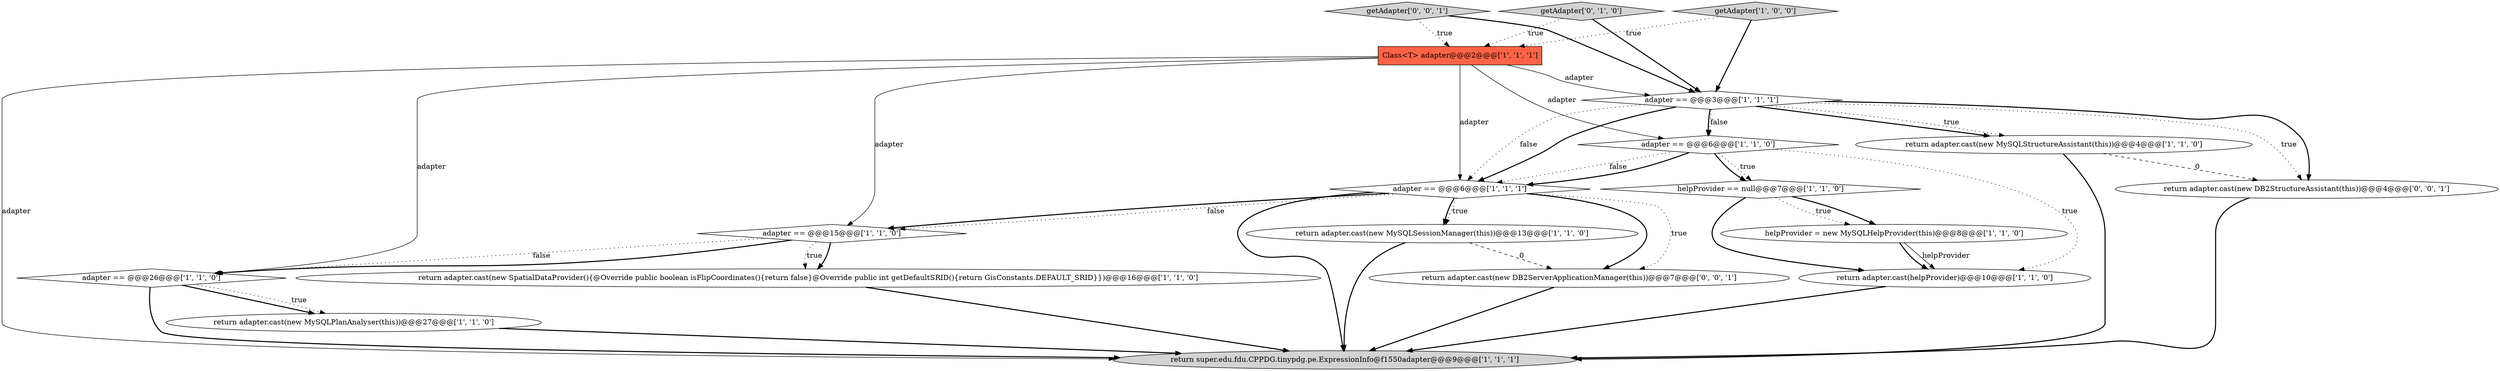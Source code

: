 digraph {
10 [style = filled, label = "helpProvider == null@@@7@@@['1', '1', '0']", fillcolor = white, shape = diamond image = "AAA0AAABBB1BBB"];
14 [style = filled, label = "return adapter.cast(new MySQLSessionManager(this))@@@13@@@['1', '1', '0']", fillcolor = white, shape = ellipse image = "AAA0AAABBB1BBB"];
3 [style = filled, label = "Class<T> adapter@@@2@@@['1', '1', '1']", fillcolor = tomato, shape = box image = "AAA0AAABBB1BBB"];
7 [style = filled, label = "return super.edu.fdu.CPPDG.tinypdg.pe.ExpressionInfo@f1550adapter@@@9@@@['1', '1', '1']", fillcolor = lightgray, shape = ellipse image = "AAA0AAABBB1BBB"];
16 [style = filled, label = "return adapter.cast(new DB2StructureAssistant(this))@@@4@@@['0', '0', '1']", fillcolor = white, shape = ellipse image = "AAA0AAABBB3BBB"];
18 [style = filled, label = "getAdapter['0', '0', '1']", fillcolor = lightgray, shape = diamond image = "AAA0AAABBB3BBB"];
17 [style = filled, label = "return adapter.cast(new DB2ServerApplicationManager(this))@@@7@@@['0', '0', '1']", fillcolor = white, shape = ellipse image = "AAA0AAABBB3BBB"];
12 [style = filled, label = "adapter == @@@26@@@['1', '1', '0']", fillcolor = white, shape = diamond image = "AAA0AAABBB1BBB"];
8 [style = filled, label = "return adapter.cast(helpProvider)@@@10@@@['1', '1', '0']", fillcolor = white, shape = ellipse image = "AAA0AAABBB1BBB"];
13 [style = filled, label = "helpProvider = new MySQLHelpProvider(this)@@@8@@@['1', '1', '0']", fillcolor = white, shape = ellipse image = "AAA0AAABBB1BBB"];
4 [style = filled, label = "return adapter.cast(new MySQLPlanAnalyser(this))@@@27@@@['1', '1', '0']", fillcolor = white, shape = ellipse image = "AAA0AAABBB1BBB"];
0 [style = filled, label = "return adapter.cast(new SpatialDataProvider(){@Override public boolean isFlipCoordinates(){return false}@Override public int getDefaultSRID(){return GisConstants.DEFAULT_SRID}})@@@16@@@['1', '1', '0']", fillcolor = white, shape = ellipse image = "AAA0AAABBB1BBB"];
15 [style = filled, label = "getAdapter['0', '1', '0']", fillcolor = lightgray, shape = diamond image = "AAA0AAABBB2BBB"];
5 [style = filled, label = "return adapter.cast(new MySQLStructureAssistant(this))@@@4@@@['1', '1', '0']", fillcolor = white, shape = ellipse image = "AAA0AAABBB1BBB"];
9 [style = filled, label = "adapter == @@@6@@@['1', '1', '0']", fillcolor = white, shape = diamond image = "AAA0AAABBB1BBB"];
1 [style = filled, label = "adapter == @@@6@@@['1', '1', '1']", fillcolor = white, shape = diamond image = "AAA0AAABBB1BBB"];
11 [style = filled, label = "adapter == @@@15@@@['1', '1', '0']", fillcolor = white, shape = diamond image = "AAA0AAABBB1BBB"];
6 [style = filled, label = "getAdapter['1', '0', '0']", fillcolor = lightgray, shape = diamond image = "AAA0AAABBB1BBB"];
2 [style = filled, label = "adapter == @@@3@@@['1', '1', '1']", fillcolor = white, shape = diamond image = "AAA0AAABBB1BBB"];
12->7 [style = bold, label=""];
14->7 [style = bold, label=""];
9->8 [style = dotted, label="true"];
2->1 [style = dotted, label="false"];
10->13 [style = dotted, label="true"];
18->3 [style = dotted, label="true"];
5->16 [style = dashed, label="0"];
4->7 [style = bold, label=""];
11->12 [style = bold, label=""];
18->2 [style = bold, label=""];
0->7 [style = bold, label=""];
2->5 [style = bold, label=""];
13->8 [style = solid, label="helpProvider"];
11->0 [style = bold, label=""];
3->12 [style = solid, label="adapter"];
3->7 [style = solid, label="adapter"];
12->4 [style = bold, label=""];
2->5 [style = dotted, label="true"];
10->8 [style = bold, label=""];
14->17 [style = dashed, label="0"];
11->0 [style = dotted, label="true"];
3->9 [style = solid, label="adapter"];
1->17 [style = dotted, label="true"];
1->14 [style = bold, label=""];
15->2 [style = bold, label=""];
2->16 [style = dotted, label="true"];
9->10 [style = dotted, label="true"];
1->11 [style = bold, label=""];
3->2 [style = solid, label="adapter"];
6->2 [style = bold, label=""];
2->9 [style = bold, label=""];
12->4 [style = dotted, label="true"];
9->1 [style = dotted, label="false"];
10->13 [style = bold, label=""];
2->1 [style = bold, label=""];
1->17 [style = bold, label=""];
6->3 [style = dotted, label="true"];
11->12 [style = dotted, label="false"];
3->11 [style = solid, label="adapter"];
8->7 [style = bold, label=""];
2->16 [style = bold, label=""];
1->14 [style = dotted, label="true"];
16->7 [style = bold, label=""];
13->8 [style = bold, label=""];
1->7 [style = bold, label=""];
17->7 [style = bold, label=""];
9->1 [style = bold, label=""];
2->9 [style = dotted, label="false"];
1->11 [style = dotted, label="false"];
5->7 [style = bold, label=""];
9->10 [style = bold, label=""];
3->1 [style = solid, label="adapter"];
15->3 [style = dotted, label="true"];
}

